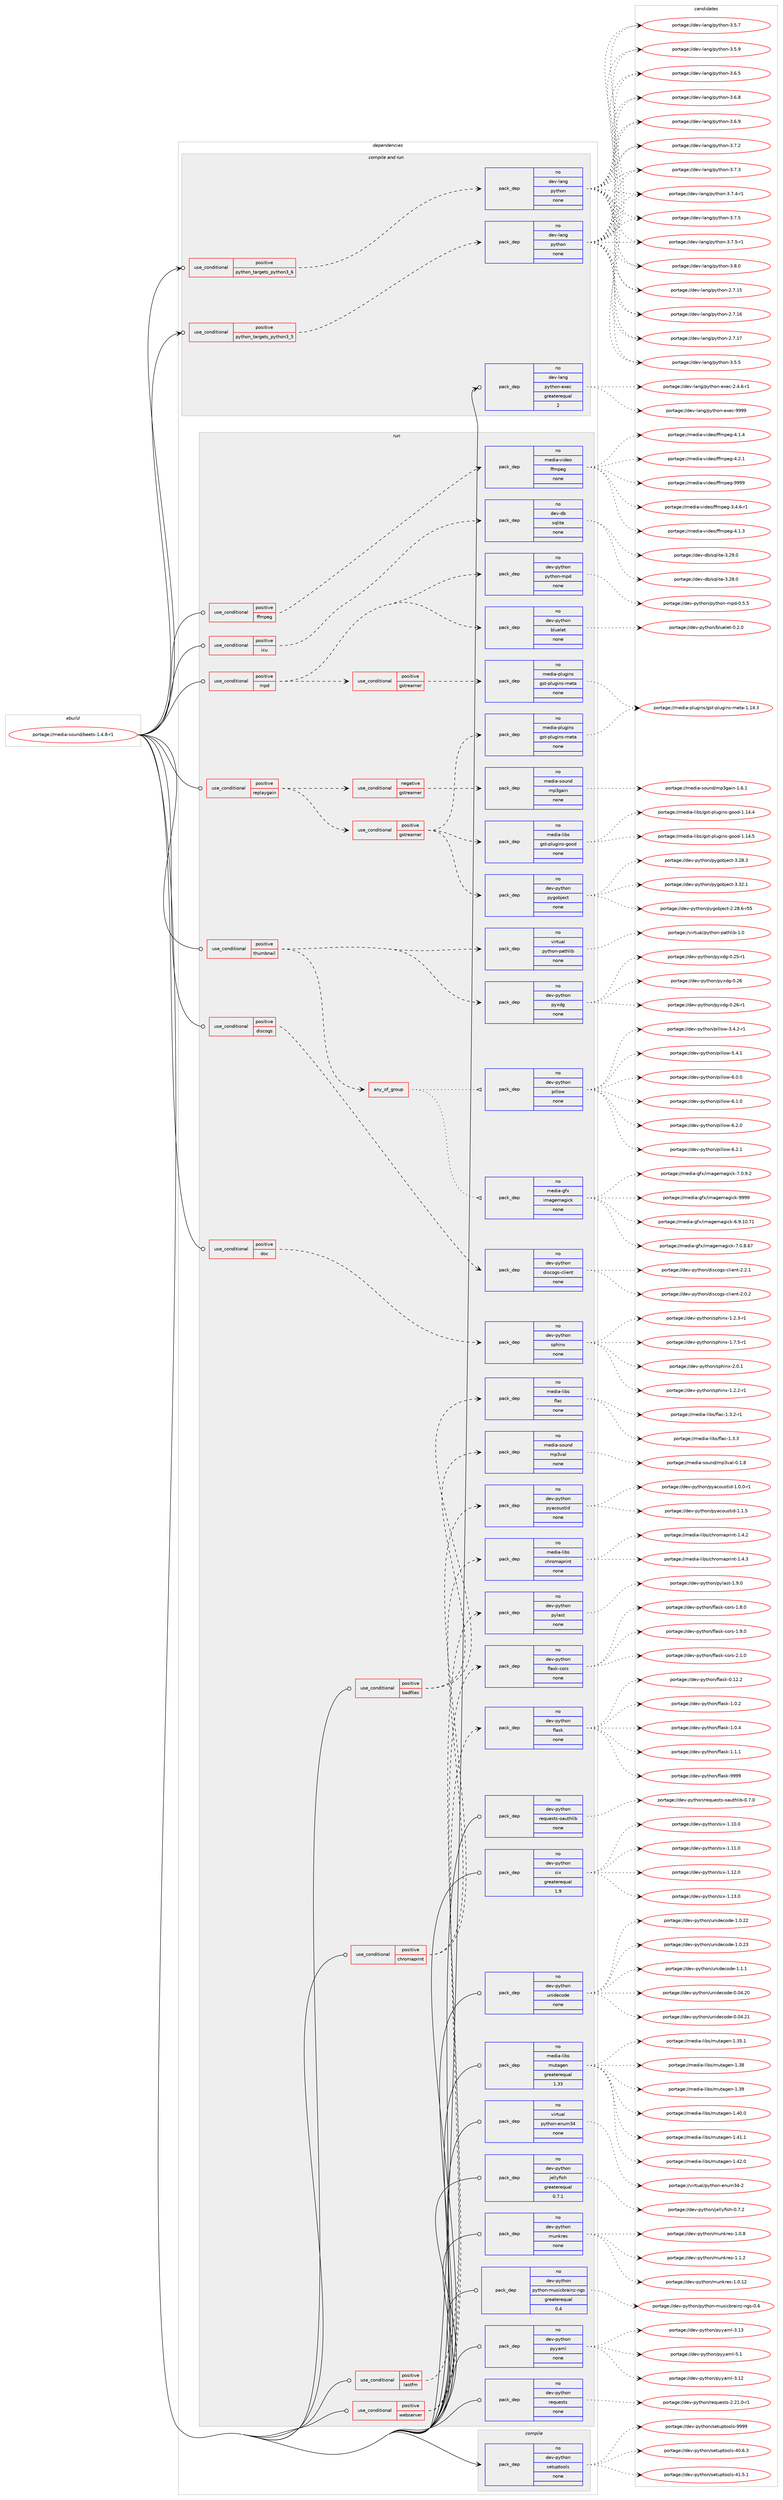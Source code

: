 digraph prolog {

# *************
# Graph options
# *************

newrank=true;
concentrate=true;
compound=true;
graph [rankdir=LR,fontname=Helvetica,fontsize=10,ranksep=1.5];#, ranksep=2.5, nodesep=0.2];
edge  [arrowhead=vee];
node  [fontname=Helvetica,fontsize=10];

# **********
# The ebuild
# **********

subgraph cluster_leftcol {
color=gray;
rank=same;
label=<<i>ebuild</i>>;
id [label="portage://media-sound/beets-1.4.8-r1", color=red, width=4, href="../media-sound/beets-1.4.8-r1.svg"];
}

# ****************
# The dependencies
# ****************

subgraph cluster_midcol {
color=gray;
label=<<i>dependencies</i>>;
subgraph cluster_compile {
fillcolor="#eeeeee";
style=filled;
label=<<i>compile</i>>;
subgraph pack242865 {
dependency330321 [label=<<TABLE BORDER="0" CELLBORDER="1" CELLSPACING="0" CELLPADDING="4" WIDTH="220"><TR><TD ROWSPAN="6" CELLPADDING="30">pack_dep</TD></TR><TR><TD WIDTH="110">no</TD></TR><TR><TD>dev-python</TD></TR><TR><TD>setuptools</TD></TR><TR><TD>none</TD></TR><TR><TD></TD></TR></TABLE>>, shape=none, color=blue];
}
id:e -> dependency330321:w [weight=20,style="solid",arrowhead="vee"];
}
subgraph cluster_compileandrun {
fillcolor="#eeeeee";
style=filled;
label=<<i>compile and run</i>>;
subgraph cond82034 {
dependency330322 [label=<<TABLE BORDER="0" CELLBORDER="1" CELLSPACING="0" CELLPADDING="4"><TR><TD ROWSPAN="3" CELLPADDING="10">use_conditional</TD></TR><TR><TD>positive</TD></TR><TR><TD>python_targets_python3_5</TD></TR></TABLE>>, shape=none, color=red];
subgraph pack242866 {
dependency330323 [label=<<TABLE BORDER="0" CELLBORDER="1" CELLSPACING="0" CELLPADDING="4" WIDTH="220"><TR><TD ROWSPAN="6" CELLPADDING="30">pack_dep</TD></TR><TR><TD WIDTH="110">no</TD></TR><TR><TD>dev-lang</TD></TR><TR><TD>python</TD></TR><TR><TD>none</TD></TR><TR><TD></TD></TR></TABLE>>, shape=none, color=blue];
}
dependency330322:e -> dependency330323:w [weight=20,style="dashed",arrowhead="vee"];
}
id:e -> dependency330322:w [weight=20,style="solid",arrowhead="odotvee"];
subgraph cond82035 {
dependency330324 [label=<<TABLE BORDER="0" CELLBORDER="1" CELLSPACING="0" CELLPADDING="4"><TR><TD ROWSPAN="3" CELLPADDING="10">use_conditional</TD></TR><TR><TD>positive</TD></TR><TR><TD>python_targets_python3_6</TD></TR></TABLE>>, shape=none, color=red];
subgraph pack242867 {
dependency330325 [label=<<TABLE BORDER="0" CELLBORDER="1" CELLSPACING="0" CELLPADDING="4" WIDTH="220"><TR><TD ROWSPAN="6" CELLPADDING="30">pack_dep</TD></TR><TR><TD WIDTH="110">no</TD></TR><TR><TD>dev-lang</TD></TR><TR><TD>python</TD></TR><TR><TD>none</TD></TR><TR><TD></TD></TR></TABLE>>, shape=none, color=blue];
}
dependency330324:e -> dependency330325:w [weight=20,style="dashed",arrowhead="vee"];
}
id:e -> dependency330324:w [weight=20,style="solid",arrowhead="odotvee"];
subgraph pack242868 {
dependency330326 [label=<<TABLE BORDER="0" CELLBORDER="1" CELLSPACING="0" CELLPADDING="4" WIDTH="220"><TR><TD ROWSPAN="6" CELLPADDING="30">pack_dep</TD></TR><TR><TD WIDTH="110">no</TD></TR><TR><TD>dev-lang</TD></TR><TR><TD>python-exec</TD></TR><TR><TD>greaterequal</TD></TR><TR><TD>2</TD></TR></TABLE>>, shape=none, color=blue];
}
id:e -> dependency330326:w [weight=20,style="solid",arrowhead="odotvee"];
}
subgraph cluster_run {
fillcolor="#eeeeee";
style=filled;
label=<<i>run</i>>;
subgraph cond82036 {
dependency330327 [label=<<TABLE BORDER="0" CELLBORDER="1" CELLSPACING="0" CELLPADDING="4"><TR><TD ROWSPAN="3" CELLPADDING="10">use_conditional</TD></TR><TR><TD>positive</TD></TR><TR><TD>badfiles</TD></TR></TABLE>>, shape=none, color=red];
subgraph pack242869 {
dependency330328 [label=<<TABLE BORDER="0" CELLBORDER="1" CELLSPACING="0" CELLPADDING="4" WIDTH="220"><TR><TD ROWSPAN="6" CELLPADDING="30">pack_dep</TD></TR><TR><TD WIDTH="110">no</TD></TR><TR><TD>media-libs</TD></TR><TR><TD>flac</TD></TR><TR><TD>none</TD></TR><TR><TD></TD></TR></TABLE>>, shape=none, color=blue];
}
dependency330327:e -> dependency330328:w [weight=20,style="dashed",arrowhead="vee"];
subgraph pack242870 {
dependency330329 [label=<<TABLE BORDER="0" CELLBORDER="1" CELLSPACING="0" CELLPADDING="4" WIDTH="220"><TR><TD ROWSPAN="6" CELLPADDING="30">pack_dep</TD></TR><TR><TD WIDTH="110">no</TD></TR><TR><TD>media-sound</TD></TR><TR><TD>mp3val</TD></TR><TR><TD>none</TD></TR><TR><TD></TD></TR></TABLE>>, shape=none, color=blue];
}
dependency330327:e -> dependency330329:w [weight=20,style="dashed",arrowhead="vee"];
}
id:e -> dependency330327:w [weight=20,style="solid",arrowhead="odot"];
subgraph cond82037 {
dependency330330 [label=<<TABLE BORDER="0" CELLBORDER="1" CELLSPACING="0" CELLPADDING="4"><TR><TD ROWSPAN="3" CELLPADDING="10">use_conditional</TD></TR><TR><TD>positive</TD></TR><TR><TD>chromaprint</TD></TR></TABLE>>, shape=none, color=red];
subgraph pack242871 {
dependency330331 [label=<<TABLE BORDER="0" CELLBORDER="1" CELLSPACING="0" CELLPADDING="4" WIDTH="220"><TR><TD ROWSPAN="6" CELLPADDING="30">pack_dep</TD></TR><TR><TD WIDTH="110">no</TD></TR><TR><TD>dev-python</TD></TR><TR><TD>pyacoustid</TD></TR><TR><TD>none</TD></TR><TR><TD></TD></TR></TABLE>>, shape=none, color=blue];
}
dependency330330:e -> dependency330331:w [weight=20,style="dashed",arrowhead="vee"];
subgraph pack242872 {
dependency330332 [label=<<TABLE BORDER="0" CELLBORDER="1" CELLSPACING="0" CELLPADDING="4" WIDTH="220"><TR><TD ROWSPAN="6" CELLPADDING="30">pack_dep</TD></TR><TR><TD WIDTH="110">no</TD></TR><TR><TD>media-libs</TD></TR><TR><TD>chromaprint</TD></TR><TR><TD>none</TD></TR><TR><TD></TD></TR></TABLE>>, shape=none, color=blue];
}
dependency330330:e -> dependency330332:w [weight=20,style="dashed",arrowhead="vee"];
}
id:e -> dependency330330:w [weight=20,style="solid",arrowhead="odot"];
subgraph cond82038 {
dependency330333 [label=<<TABLE BORDER="0" CELLBORDER="1" CELLSPACING="0" CELLPADDING="4"><TR><TD ROWSPAN="3" CELLPADDING="10">use_conditional</TD></TR><TR><TD>positive</TD></TR><TR><TD>discogs</TD></TR></TABLE>>, shape=none, color=red];
subgraph pack242873 {
dependency330334 [label=<<TABLE BORDER="0" CELLBORDER="1" CELLSPACING="0" CELLPADDING="4" WIDTH="220"><TR><TD ROWSPAN="6" CELLPADDING="30">pack_dep</TD></TR><TR><TD WIDTH="110">no</TD></TR><TR><TD>dev-python</TD></TR><TR><TD>discogs-client</TD></TR><TR><TD>none</TD></TR><TR><TD></TD></TR></TABLE>>, shape=none, color=blue];
}
dependency330333:e -> dependency330334:w [weight=20,style="dashed",arrowhead="vee"];
}
id:e -> dependency330333:w [weight=20,style="solid",arrowhead="odot"];
subgraph cond82039 {
dependency330335 [label=<<TABLE BORDER="0" CELLBORDER="1" CELLSPACING="0" CELLPADDING="4"><TR><TD ROWSPAN="3" CELLPADDING="10">use_conditional</TD></TR><TR><TD>positive</TD></TR><TR><TD>doc</TD></TR></TABLE>>, shape=none, color=red];
subgraph pack242874 {
dependency330336 [label=<<TABLE BORDER="0" CELLBORDER="1" CELLSPACING="0" CELLPADDING="4" WIDTH="220"><TR><TD ROWSPAN="6" CELLPADDING="30">pack_dep</TD></TR><TR><TD WIDTH="110">no</TD></TR><TR><TD>dev-python</TD></TR><TR><TD>sphinx</TD></TR><TR><TD>none</TD></TR><TR><TD></TD></TR></TABLE>>, shape=none, color=blue];
}
dependency330335:e -> dependency330336:w [weight=20,style="dashed",arrowhead="vee"];
}
id:e -> dependency330335:w [weight=20,style="solid",arrowhead="odot"];
subgraph cond82040 {
dependency330337 [label=<<TABLE BORDER="0" CELLBORDER="1" CELLSPACING="0" CELLPADDING="4"><TR><TD ROWSPAN="3" CELLPADDING="10">use_conditional</TD></TR><TR><TD>positive</TD></TR><TR><TD>ffmpeg</TD></TR></TABLE>>, shape=none, color=red];
subgraph pack242875 {
dependency330338 [label=<<TABLE BORDER="0" CELLBORDER="1" CELLSPACING="0" CELLPADDING="4" WIDTH="220"><TR><TD ROWSPAN="6" CELLPADDING="30">pack_dep</TD></TR><TR><TD WIDTH="110">no</TD></TR><TR><TD>media-video</TD></TR><TR><TD>ffmpeg</TD></TR><TR><TD>none</TD></TR><TR><TD></TD></TR></TABLE>>, shape=none, color=blue];
}
dependency330337:e -> dependency330338:w [weight=20,style="dashed",arrowhead="vee"];
}
id:e -> dependency330337:w [weight=20,style="solid",arrowhead="odot"];
subgraph cond82041 {
dependency330339 [label=<<TABLE BORDER="0" CELLBORDER="1" CELLSPACING="0" CELLPADDING="4"><TR><TD ROWSPAN="3" CELLPADDING="10">use_conditional</TD></TR><TR><TD>positive</TD></TR><TR><TD>icu</TD></TR></TABLE>>, shape=none, color=red];
subgraph pack242876 {
dependency330340 [label=<<TABLE BORDER="0" CELLBORDER="1" CELLSPACING="0" CELLPADDING="4" WIDTH="220"><TR><TD ROWSPAN="6" CELLPADDING="30">pack_dep</TD></TR><TR><TD WIDTH="110">no</TD></TR><TR><TD>dev-db</TD></TR><TR><TD>sqlite</TD></TR><TR><TD>none</TD></TR><TR><TD></TD></TR></TABLE>>, shape=none, color=blue];
}
dependency330339:e -> dependency330340:w [weight=20,style="dashed",arrowhead="vee"];
}
id:e -> dependency330339:w [weight=20,style="solid",arrowhead="odot"];
subgraph cond82042 {
dependency330341 [label=<<TABLE BORDER="0" CELLBORDER="1" CELLSPACING="0" CELLPADDING="4"><TR><TD ROWSPAN="3" CELLPADDING="10">use_conditional</TD></TR><TR><TD>positive</TD></TR><TR><TD>lastfm</TD></TR></TABLE>>, shape=none, color=red];
subgraph pack242877 {
dependency330342 [label=<<TABLE BORDER="0" CELLBORDER="1" CELLSPACING="0" CELLPADDING="4" WIDTH="220"><TR><TD ROWSPAN="6" CELLPADDING="30">pack_dep</TD></TR><TR><TD WIDTH="110">no</TD></TR><TR><TD>dev-python</TD></TR><TR><TD>pylast</TD></TR><TR><TD>none</TD></TR><TR><TD></TD></TR></TABLE>>, shape=none, color=blue];
}
dependency330341:e -> dependency330342:w [weight=20,style="dashed",arrowhead="vee"];
}
id:e -> dependency330341:w [weight=20,style="solid",arrowhead="odot"];
subgraph cond82043 {
dependency330343 [label=<<TABLE BORDER="0" CELLBORDER="1" CELLSPACING="0" CELLPADDING="4"><TR><TD ROWSPAN="3" CELLPADDING="10">use_conditional</TD></TR><TR><TD>positive</TD></TR><TR><TD>mpd</TD></TR></TABLE>>, shape=none, color=red];
subgraph pack242878 {
dependency330344 [label=<<TABLE BORDER="0" CELLBORDER="1" CELLSPACING="0" CELLPADDING="4" WIDTH="220"><TR><TD ROWSPAN="6" CELLPADDING="30">pack_dep</TD></TR><TR><TD WIDTH="110">no</TD></TR><TR><TD>dev-python</TD></TR><TR><TD>bluelet</TD></TR><TR><TD>none</TD></TR><TR><TD></TD></TR></TABLE>>, shape=none, color=blue];
}
dependency330343:e -> dependency330344:w [weight=20,style="dashed",arrowhead="vee"];
subgraph pack242879 {
dependency330345 [label=<<TABLE BORDER="0" CELLBORDER="1" CELLSPACING="0" CELLPADDING="4" WIDTH="220"><TR><TD ROWSPAN="6" CELLPADDING="30">pack_dep</TD></TR><TR><TD WIDTH="110">no</TD></TR><TR><TD>dev-python</TD></TR><TR><TD>python-mpd</TD></TR><TR><TD>none</TD></TR><TR><TD></TD></TR></TABLE>>, shape=none, color=blue];
}
dependency330343:e -> dependency330345:w [weight=20,style="dashed",arrowhead="vee"];
subgraph cond82044 {
dependency330346 [label=<<TABLE BORDER="0" CELLBORDER="1" CELLSPACING="0" CELLPADDING="4"><TR><TD ROWSPAN="3" CELLPADDING="10">use_conditional</TD></TR><TR><TD>positive</TD></TR><TR><TD>gstreamer</TD></TR></TABLE>>, shape=none, color=red];
subgraph pack242880 {
dependency330347 [label=<<TABLE BORDER="0" CELLBORDER="1" CELLSPACING="0" CELLPADDING="4" WIDTH="220"><TR><TD ROWSPAN="6" CELLPADDING="30">pack_dep</TD></TR><TR><TD WIDTH="110">no</TD></TR><TR><TD>media-plugins</TD></TR><TR><TD>gst-plugins-meta</TD></TR><TR><TD>none</TD></TR><TR><TD></TD></TR></TABLE>>, shape=none, color=blue];
}
dependency330346:e -> dependency330347:w [weight=20,style="dashed",arrowhead="vee"];
}
dependency330343:e -> dependency330346:w [weight=20,style="dashed",arrowhead="vee"];
}
id:e -> dependency330343:w [weight=20,style="solid",arrowhead="odot"];
subgraph cond82045 {
dependency330348 [label=<<TABLE BORDER="0" CELLBORDER="1" CELLSPACING="0" CELLPADDING="4"><TR><TD ROWSPAN="3" CELLPADDING="10">use_conditional</TD></TR><TR><TD>positive</TD></TR><TR><TD>replaygain</TD></TR></TABLE>>, shape=none, color=red];
subgraph cond82046 {
dependency330349 [label=<<TABLE BORDER="0" CELLBORDER="1" CELLSPACING="0" CELLPADDING="4"><TR><TD ROWSPAN="3" CELLPADDING="10">use_conditional</TD></TR><TR><TD>positive</TD></TR><TR><TD>gstreamer</TD></TR></TABLE>>, shape=none, color=red];
subgraph pack242881 {
dependency330350 [label=<<TABLE BORDER="0" CELLBORDER="1" CELLSPACING="0" CELLPADDING="4" WIDTH="220"><TR><TD ROWSPAN="6" CELLPADDING="30">pack_dep</TD></TR><TR><TD WIDTH="110">no</TD></TR><TR><TD>dev-python</TD></TR><TR><TD>pygobject</TD></TR><TR><TD>none</TD></TR><TR><TD></TD></TR></TABLE>>, shape=none, color=blue];
}
dependency330349:e -> dependency330350:w [weight=20,style="dashed",arrowhead="vee"];
subgraph pack242882 {
dependency330351 [label=<<TABLE BORDER="0" CELLBORDER="1" CELLSPACING="0" CELLPADDING="4" WIDTH="220"><TR><TD ROWSPAN="6" CELLPADDING="30">pack_dep</TD></TR><TR><TD WIDTH="110">no</TD></TR><TR><TD>media-libs</TD></TR><TR><TD>gst-plugins-good</TD></TR><TR><TD>none</TD></TR><TR><TD></TD></TR></TABLE>>, shape=none, color=blue];
}
dependency330349:e -> dependency330351:w [weight=20,style="dashed",arrowhead="vee"];
subgraph pack242883 {
dependency330352 [label=<<TABLE BORDER="0" CELLBORDER="1" CELLSPACING="0" CELLPADDING="4" WIDTH="220"><TR><TD ROWSPAN="6" CELLPADDING="30">pack_dep</TD></TR><TR><TD WIDTH="110">no</TD></TR><TR><TD>media-plugins</TD></TR><TR><TD>gst-plugins-meta</TD></TR><TR><TD>none</TD></TR><TR><TD></TD></TR></TABLE>>, shape=none, color=blue];
}
dependency330349:e -> dependency330352:w [weight=20,style="dashed",arrowhead="vee"];
}
dependency330348:e -> dependency330349:w [weight=20,style="dashed",arrowhead="vee"];
subgraph cond82047 {
dependency330353 [label=<<TABLE BORDER="0" CELLBORDER="1" CELLSPACING="0" CELLPADDING="4"><TR><TD ROWSPAN="3" CELLPADDING="10">use_conditional</TD></TR><TR><TD>negative</TD></TR><TR><TD>gstreamer</TD></TR></TABLE>>, shape=none, color=red];
subgraph pack242884 {
dependency330354 [label=<<TABLE BORDER="0" CELLBORDER="1" CELLSPACING="0" CELLPADDING="4" WIDTH="220"><TR><TD ROWSPAN="6" CELLPADDING="30">pack_dep</TD></TR><TR><TD WIDTH="110">no</TD></TR><TR><TD>media-sound</TD></TR><TR><TD>mp3gain</TD></TR><TR><TD>none</TD></TR><TR><TD></TD></TR></TABLE>>, shape=none, color=blue];
}
dependency330353:e -> dependency330354:w [weight=20,style="dashed",arrowhead="vee"];
}
dependency330348:e -> dependency330353:w [weight=20,style="dashed",arrowhead="vee"];
}
id:e -> dependency330348:w [weight=20,style="solid",arrowhead="odot"];
subgraph cond82048 {
dependency330355 [label=<<TABLE BORDER="0" CELLBORDER="1" CELLSPACING="0" CELLPADDING="4"><TR><TD ROWSPAN="3" CELLPADDING="10">use_conditional</TD></TR><TR><TD>positive</TD></TR><TR><TD>thumbnail</TD></TR></TABLE>>, shape=none, color=red];
subgraph pack242885 {
dependency330356 [label=<<TABLE BORDER="0" CELLBORDER="1" CELLSPACING="0" CELLPADDING="4" WIDTH="220"><TR><TD ROWSPAN="6" CELLPADDING="30">pack_dep</TD></TR><TR><TD WIDTH="110">no</TD></TR><TR><TD>dev-python</TD></TR><TR><TD>pyxdg</TD></TR><TR><TD>none</TD></TR><TR><TD></TD></TR></TABLE>>, shape=none, color=blue];
}
dependency330355:e -> dependency330356:w [weight=20,style="dashed",arrowhead="vee"];
subgraph pack242886 {
dependency330357 [label=<<TABLE BORDER="0" CELLBORDER="1" CELLSPACING="0" CELLPADDING="4" WIDTH="220"><TR><TD ROWSPAN="6" CELLPADDING="30">pack_dep</TD></TR><TR><TD WIDTH="110">no</TD></TR><TR><TD>virtual</TD></TR><TR><TD>python-pathlib</TD></TR><TR><TD>none</TD></TR><TR><TD></TD></TR></TABLE>>, shape=none, color=blue];
}
dependency330355:e -> dependency330357:w [weight=20,style="dashed",arrowhead="vee"];
subgraph any5279 {
dependency330358 [label=<<TABLE BORDER="0" CELLBORDER="1" CELLSPACING="0" CELLPADDING="4"><TR><TD CELLPADDING="10">any_of_group</TD></TR></TABLE>>, shape=none, color=red];subgraph pack242887 {
dependency330359 [label=<<TABLE BORDER="0" CELLBORDER="1" CELLSPACING="0" CELLPADDING="4" WIDTH="220"><TR><TD ROWSPAN="6" CELLPADDING="30">pack_dep</TD></TR><TR><TD WIDTH="110">no</TD></TR><TR><TD>dev-python</TD></TR><TR><TD>pillow</TD></TR><TR><TD>none</TD></TR><TR><TD></TD></TR></TABLE>>, shape=none, color=blue];
}
dependency330358:e -> dependency330359:w [weight=20,style="dotted",arrowhead="oinv"];
subgraph pack242888 {
dependency330360 [label=<<TABLE BORDER="0" CELLBORDER="1" CELLSPACING="0" CELLPADDING="4" WIDTH="220"><TR><TD ROWSPAN="6" CELLPADDING="30">pack_dep</TD></TR><TR><TD WIDTH="110">no</TD></TR><TR><TD>media-gfx</TD></TR><TR><TD>imagemagick</TD></TR><TR><TD>none</TD></TR><TR><TD></TD></TR></TABLE>>, shape=none, color=blue];
}
dependency330358:e -> dependency330360:w [weight=20,style="dotted",arrowhead="oinv"];
}
dependency330355:e -> dependency330358:w [weight=20,style="dashed",arrowhead="vee"];
}
id:e -> dependency330355:w [weight=20,style="solid",arrowhead="odot"];
subgraph cond82049 {
dependency330361 [label=<<TABLE BORDER="0" CELLBORDER="1" CELLSPACING="0" CELLPADDING="4"><TR><TD ROWSPAN="3" CELLPADDING="10">use_conditional</TD></TR><TR><TD>positive</TD></TR><TR><TD>webserver</TD></TR></TABLE>>, shape=none, color=red];
subgraph pack242889 {
dependency330362 [label=<<TABLE BORDER="0" CELLBORDER="1" CELLSPACING="0" CELLPADDING="4" WIDTH="220"><TR><TD ROWSPAN="6" CELLPADDING="30">pack_dep</TD></TR><TR><TD WIDTH="110">no</TD></TR><TR><TD>dev-python</TD></TR><TR><TD>flask</TD></TR><TR><TD>none</TD></TR><TR><TD></TD></TR></TABLE>>, shape=none, color=blue];
}
dependency330361:e -> dependency330362:w [weight=20,style="dashed",arrowhead="vee"];
subgraph pack242890 {
dependency330363 [label=<<TABLE BORDER="0" CELLBORDER="1" CELLSPACING="0" CELLPADDING="4" WIDTH="220"><TR><TD ROWSPAN="6" CELLPADDING="30">pack_dep</TD></TR><TR><TD WIDTH="110">no</TD></TR><TR><TD>dev-python</TD></TR><TR><TD>flask-cors</TD></TR><TR><TD>none</TD></TR><TR><TD></TD></TR></TABLE>>, shape=none, color=blue];
}
dependency330361:e -> dependency330363:w [weight=20,style="dashed",arrowhead="vee"];
}
id:e -> dependency330361:w [weight=20,style="solid",arrowhead="odot"];
subgraph pack242891 {
dependency330364 [label=<<TABLE BORDER="0" CELLBORDER="1" CELLSPACING="0" CELLPADDING="4" WIDTH="220"><TR><TD ROWSPAN="6" CELLPADDING="30">pack_dep</TD></TR><TR><TD WIDTH="110">no</TD></TR><TR><TD>dev-python</TD></TR><TR><TD>jellyfish</TD></TR><TR><TD>greaterequal</TD></TR><TR><TD>0.7.1</TD></TR></TABLE>>, shape=none, color=blue];
}
id:e -> dependency330364:w [weight=20,style="solid",arrowhead="odot"];
subgraph pack242892 {
dependency330365 [label=<<TABLE BORDER="0" CELLBORDER="1" CELLSPACING="0" CELLPADDING="4" WIDTH="220"><TR><TD ROWSPAN="6" CELLPADDING="30">pack_dep</TD></TR><TR><TD WIDTH="110">no</TD></TR><TR><TD>dev-python</TD></TR><TR><TD>munkres</TD></TR><TR><TD>none</TD></TR><TR><TD></TD></TR></TABLE>>, shape=none, color=blue];
}
id:e -> dependency330365:w [weight=20,style="solid",arrowhead="odot"];
subgraph pack242893 {
dependency330366 [label=<<TABLE BORDER="0" CELLBORDER="1" CELLSPACING="0" CELLPADDING="4" WIDTH="220"><TR><TD ROWSPAN="6" CELLPADDING="30">pack_dep</TD></TR><TR><TD WIDTH="110">no</TD></TR><TR><TD>dev-python</TD></TR><TR><TD>python-musicbrainz-ngs</TD></TR><TR><TD>greaterequal</TD></TR><TR><TD>0.4</TD></TR></TABLE>>, shape=none, color=blue];
}
id:e -> dependency330366:w [weight=20,style="solid",arrowhead="odot"];
subgraph pack242894 {
dependency330367 [label=<<TABLE BORDER="0" CELLBORDER="1" CELLSPACING="0" CELLPADDING="4" WIDTH="220"><TR><TD ROWSPAN="6" CELLPADDING="30">pack_dep</TD></TR><TR><TD WIDTH="110">no</TD></TR><TR><TD>dev-python</TD></TR><TR><TD>pyyaml</TD></TR><TR><TD>none</TD></TR><TR><TD></TD></TR></TABLE>>, shape=none, color=blue];
}
id:e -> dependency330367:w [weight=20,style="solid",arrowhead="odot"];
subgraph pack242895 {
dependency330368 [label=<<TABLE BORDER="0" CELLBORDER="1" CELLSPACING="0" CELLPADDING="4" WIDTH="220"><TR><TD ROWSPAN="6" CELLPADDING="30">pack_dep</TD></TR><TR><TD WIDTH="110">no</TD></TR><TR><TD>dev-python</TD></TR><TR><TD>requests</TD></TR><TR><TD>none</TD></TR><TR><TD></TD></TR></TABLE>>, shape=none, color=blue];
}
id:e -> dependency330368:w [weight=20,style="solid",arrowhead="odot"];
subgraph pack242896 {
dependency330369 [label=<<TABLE BORDER="0" CELLBORDER="1" CELLSPACING="0" CELLPADDING="4" WIDTH="220"><TR><TD ROWSPAN="6" CELLPADDING="30">pack_dep</TD></TR><TR><TD WIDTH="110">no</TD></TR><TR><TD>dev-python</TD></TR><TR><TD>requests-oauthlib</TD></TR><TR><TD>none</TD></TR><TR><TD></TD></TR></TABLE>>, shape=none, color=blue];
}
id:e -> dependency330369:w [weight=20,style="solid",arrowhead="odot"];
subgraph pack242897 {
dependency330370 [label=<<TABLE BORDER="0" CELLBORDER="1" CELLSPACING="0" CELLPADDING="4" WIDTH="220"><TR><TD ROWSPAN="6" CELLPADDING="30">pack_dep</TD></TR><TR><TD WIDTH="110">no</TD></TR><TR><TD>dev-python</TD></TR><TR><TD>six</TD></TR><TR><TD>greaterequal</TD></TR><TR><TD>1.9</TD></TR></TABLE>>, shape=none, color=blue];
}
id:e -> dependency330370:w [weight=20,style="solid",arrowhead="odot"];
subgraph pack242898 {
dependency330371 [label=<<TABLE BORDER="0" CELLBORDER="1" CELLSPACING="0" CELLPADDING="4" WIDTH="220"><TR><TD ROWSPAN="6" CELLPADDING="30">pack_dep</TD></TR><TR><TD WIDTH="110">no</TD></TR><TR><TD>dev-python</TD></TR><TR><TD>unidecode</TD></TR><TR><TD>none</TD></TR><TR><TD></TD></TR></TABLE>>, shape=none, color=blue];
}
id:e -> dependency330371:w [weight=20,style="solid",arrowhead="odot"];
subgraph pack242899 {
dependency330372 [label=<<TABLE BORDER="0" CELLBORDER="1" CELLSPACING="0" CELLPADDING="4" WIDTH="220"><TR><TD ROWSPAN="6" CELLPADDING="30">pack_dep</TD></TR><TR><TD WIDTH="110">no</TD></TR><TR><TD>media-libs</TD></TR><TR><TD>mutagen</TD></TR><TR><TD>greaterequal</TD></TR><TR><TD>1.33</TD></TR></TABLE>>, shape=none, color=blue];
}
id:e -> dependency330372:w [weight=20,style="solid",arrowhead="odot"];
subgraph pack242900 {
dependency330373 [label=<<TABLE BORDER="0" CELLBORDER="1" CELLSPACING="0" CELLPADDING="4" WIDTH="220"><TR><TD ROWSPAN="6" CELLPADDING="30">pack_dep</TD></TR><TR><TD WIDTH="110">no</TD></TR><TR><TD>virtual</TD></TR><TR><TD>python-enum34</TD></TR><TR><TD>none</TD></TR><TR><TD></TD></TR></TABLE>>, shape=none, color=blue];
}
id:e -> dependency330373:w [weight=20,style="solid",arrowhead="odot"];
}
}

# **************
# The candidates
# **************

subgraph cluster_choices {
rank=same;
color=gray;
label=<<i>candidates</i>>;

subgraph choice242865 {
color=black;
nodesep=1;
choiceportage100101118451121211161041111104711510111611711211611111110811545524846544651 [label="portage://dev-python/setuptools-40.6.3", color=red, width=4,href="../dev-python/setuptools-40.6.3.svg"];
choiceportage100101118451121211161041111104711510111611711211611111110811545524946534649 [label="portage://dev-python/setuptools-41.5.1", color=red, width=4,href="../dev-python/setuptools-41.5.1.svg"];
choiceportage10010111845112121116104111110471151011161171121161111111081154557575757 [label="portage://dev-python/setuptools-9999", color=red, width=4,href="../dev-python/setuptools-9999.svg"];
dependency330321:e -> choiceportage100101118451121211161041111104711510111611711211611111110811545524846544651:w [style=dotted,weight="100"];
dependency330321:e -> choiceportage100101118451121211161041111104711510111611711211611111110811545524946534649:w [style=dotted,weight="100"];
dependency330321:e -> choiceportage10010111845112121116104111110471151011161171121161111111081154557575757:w [style=dotted,weight="100"];
}
subgraph choice242866 {
color=black;
nodesep=1;
choiceportage10010111845108971101034711212111610411111045504655464953 [label="portage://dev-lang/python-2.7.15", color=red, width=4,href="../dev-lang/python-2.7.15.svg"];
choiceportage10010111845108971101034711212111610411111045504655464954 [label="portage://dev-lang/python-2.7.16", color=red, width=4,href="../dev-lang/python-2.7.16.svg"];
choiceportage10010111845108971101034711212111610411111045504655464955 [label="portage://dev-lang/python-2.7.17", color=red, width=4,href="../dev-lang/python-2.7.17.svg"];
choiceportage100101118451089711010347112121116104111110455146534653 [label="portage://dev-lang/python-3.5.5", color=red, width=4,href="../dev-lang/python-3.5.5.svg"];
choiceportage100101118451089711010347112121116104111110455146534655 [label="portage://dev-lang/python-3.5.7", color=red, width=4,href="../dev-lang/python-3.5.7.svg"];
choiceportage100101118451089711010347112121116104111110455146534657 [label="portage://dev-lang/python-3.5.9", color=red, width=4,href="../dev-lang/python-3.5.9.svg"];
choiceportage100101118451089711010347112121116104111110455146544653 [label="portage://dev-lang/python-3.6.5", color=red, width=4,href="../dev-lang/python-3.6.5.svg"];
choiceportage100101118451089711010347112121116104111110455146544656 [label="portage://dev-lang/python-3.6.8", color=red, width=4,href="../dev-lang/python-3.6.8.svg"];
choiceportage100101118451089711010347112121116104111110455146544657 [label="portage://dev-lang/python-3.6.9", color=red, width=4,href="../dev-lang/python-3.6.9.svg"];
choiceportage100101118451089711010347112121116104111110455146554650 [label="portage://dev-lang/python-3.7.2", color=red, width=4,href="../dev-lang/python-3.7.2.svg"];
choiceportage100101118451089711010347112121116104111110455146554651 [label="portage://dev-lang/python-3.7.3", color=red, width=4,href="../dev-lang/python-3.7.3.svg"];
choiceportage1001011184510897110103471121211161041111104551465546524511449 [label="portage://dev-lang/python-3.7.4-r1", color=red, width=4,href="../dev-lang/python-3.7.4-r1.svg"];
choiceportage100101118451089711010347112121116104111110455146554653 [label="portage://dev-lang/python-3.7.5", color=red, width=4,href="../dev-lang/python-3.7.5.svg"];
choiceportage1001011184510897110103471121211161041111104551465546534511449 [label="portage://dev-lang/python-3.7.5-r1", color=red, width=4,href="../dev-lang/python-3.7.5-r1.svg"];
choiceportage100101118451089711010347112121116104111110455146564648 [label="portage://dev-lang/python-3.8.0", color=red, width=4,href="../dev-lang/python-3.8.0.svg"];
dependency330323:e -> choiceportage10010111845108971101034711212111610411111045504655464953:w [style=dotted,weight="100"];
dependency330323:e -> choiceportage10010111845108971101034711212111610411111045504655464954:w [style=dotted,weight="100"];
dependency330323:e -> choiceportage10010111845108971101034711212111610411111045504655464955:w [style=dotted,weight="100"];
dependency330323:e -> choiceportage100101118451089711010347112121116104111110455146534653:w [style=dotted,weight="100"];
dependency330323:e -> choiceportage100101118451089711010347112121116104111110455146534655:w [style=dotted,weight="100"];
dependency330323:e -> choiceportage100101118451089711010347112121116104111110455146534657:w [style=dotted,weight="100"];
dependency330323:e -> choiceportage100101118451089711010347112121116104111110455146544653:w [style=dotted,weight="100"];
dependency330323:e -> choiceportage100101118451089711010347112121116104111110455146544656:w [style=dotted,weight="100"];
dependency330323:e -> choiceportage100101118451089711010347112121116104111110455146544657:w [style=dotted,weight="100"];
dependency330323:e -> choiceportage100101118451089711010347112121116104111110455146554650:w [style=dotted,weight="100"];
dependency330323:e -> choiceportage100101118451089711010347112121116104111110455146554651:w [style=dotted,weight="100"];
dependency330323:e -> choiceportage1001011184510897110103471121211161041111104551465546524511449:w [style=dotted,weight="100"];
dependency330323:e -> choiceportage100101118451089711010347112121116104111110455146554653:w [style=dotted,weight="100"];
dependency330323:e -> choiceportage1001011184510897110103471121211161041111104551465546534511449:w [style=dotted,weight="100"];
dependency330323:e -> choiceportage100101118451089711010347112121116104111110455146564648:w [style=dotted,weight="100"];
}
subgraph choice242867 {
color=black;
nodesep=1;
choiceportage10010111845108971101034711212111610411111045504655464953 [label="portage://dev-lang/python-2.7.15", color=red, width=4,href="../dev-lang/python-2.7.15.svg"];
choiceportage10010111845108971101034711212111610411111045504655464954 [label="portage://dev-lang/python-2.7.16", color=red, width=4,href="../dev-lang/python-2.7.16.svg"];
choiceportage10010111845108971101034711212111610411111045504655464955 [label="portage://dev-lang/python-2.7.17", color=red, width=4,href="../dev-lang/python-2.7.17.svg"];
choiceportage100101118451089711010347112121116104111110455146534653 [label="portage://dev-lang/python-3.5.5", color=red, width=4,href="../dev-lang/python-3.5.5.svg"];
choiceportage100101118451089711010347112121116104111110455146534655 [label="portage://dev-lang/python-3.5.7", color=red, width=4,href="../dev-lang/python-3.5.7.svg"];
choiceportage100101118451089711010347112121116104111110455146534657 [label="portage://dev-lang/python-3.5.9", color=red, width=4,href="../dev-lang/python-3.5.9.svg"];
choiceportage100101118451089711010347112121116104111110455146544653 [label="portage://dev-lang/python-3.6.5", color=red, width=4,href="../dev-lang/python-3.6.5.svg"];
choiceportage100101118451089711010347112121116104111110455146544656 [label="portage://dev-lang/python-3.6.8", color=red, width=4,href="../dev-lang/python-3.6.8.svg"];
choiceportage100101118451089711010347112121116104111110455146544657 [label="portage://dev-lang/python-3.6.9", color=red, width=4,href="../dev-lang/python-3.6.9.svg"];
choiceportage100101118451089711010347112121116104111110455146554650 [label="portage://dev-lang/python-3.7.2", color=red, width=4,href="../dev-lang/python-3.7.2.svg"];
choiceportage100101118451089711010347112121116104111110455146554651 [label="portage://dev-lang/python-3.7.3", color=red, width=4,href="../dev-lang/python-3.7.3.svg"];
choiceportage1001011184510897110103471121211161041111104551465546524511449 [label="portage://dev-lang/python-3.7.4-r1", color=red, width=4,href="../dev-lang/python-3.7.4-r1.svg"];
choiceportage100101118451089711010347112121116104111110455146554653 [label="portage://dev-lang/python-3.7.5", color=red, width=4,href="../dev-lang/python-3.7.5.svg"];
choiceportage1001011184510897110103471121211161041111104551465546534511449 [label="portage://dev-lang/python-3.7.5-r1", color=red, width=4,href="../dev-lang/python-3.7.5-r1.svg"];
choiceportage100101118451089711010347112121116104111110455146564648 [label="portage://dev-lang/python-3.8.0", color=red, width=4,href="../dev-lang/python-3.8.0.svg"];
dependency330325:e -> choiceportage10010111845108971101034711212111610411111045504655464953:w [style=dotted,weight="100"];
dependency330325:e -> choiceportage10010111845108971101034711212111610411111045504655464954:w [style=dotted,weight="100"];
dependency330325:e -> choiceportage10010111845108971101034711212111610411111045504655464955:w [style=dotted,weight="100"];
dependency330325:e -> choiceportage100101118451089711010347112121116104111110455146534653:w [style=dotted,weight="100"];
dependency330325:e -> choiceportage100101118451089711010347112121116104111110455146534655:w [style=dotted,weight="100"];
dependency330325:e -> choiceportage100101118451089711010347112121116104111110455146534657:w [style=dotted,weight="100"];
dependency330325:e -> choiceportage100101118451089711010347112121116104111110455146544653:w [style=dotted,weight="100"];
dependency330325:e -> choiceportage100101118451089711010347112121116104111110455146544656:w [style=dotted,weight="100"];
dependency330325:e -> choiceportage100101118451089711010347112121116104111110455146544657:w [style=dotted,weight="100"];
dependency330325:e -> choiceportage100101118451089711010347112121116104111110455146554650:w [style=dotted,weight="100"];
dependency330325:e -> choiceportage100101118451089711010347112121116104111110455146554651:w [style=dotted,weight="100"];
dependency330325:e -> choiceportage1001011184510897110103471121211161041111104551465546524511449:w [style=dotted,weight="100"];
dependency330325:e -> choiceportage100101118451089711010347112121116104111110455146554653:w [style=dotted,weight="100"];
dependency330325:e -> choiceportage1001011184510897110103471121211161041111104551465546534511449:w [style=dotted,weight="100"];
dependency330325:e -> choiceportage100101118451089711010347112121116104111110455146564648:w [style=dotted,weight="100"];
}
subgraph choice242868 {
color=black;
nodesep=1;
choiceportage10010111845108971101034711212111610411111045101120101994550465246544511449 [label="portage://dev-lang/python-exec-2.4.6-r1", color=red, width=4,href="../dev-lang/python-exec-2.4.6-r1.svg"];
choiceportage10010111845108971101034711212111610411111045101120101994557575757 [label="portage://dev-lang/python-exec-9999", color=red, width=4,href="../dev-lang/python-exec-9999.svg"];
dependency330326:e -> choiceportage10010111845108971101034711212111610411111045101120101994550465246544511449:w [style=dotted,weight="100"];
dependency330326:e -> choiceportage10010111845108971101034711212111610411111045101120101994557575757:w [style=dotted,weight="100"];
}
subgraph choice242869 {
color=black;
nodesep=1;
choiceportage1091011001059745108105981154710210897994549465146504511449 [label="portage://media-libs/flac-1.3.2-r1", color=red, width=4,href="../media-libs/flac-1.3.2-r1.svg"];
choiceportage109101100105974510810598115471021089799454946514651 [label="portage://media-libs/flac-1.3.3", color=red, width=4,href="../media-libs/flac-1.3.3.svg"];
dependency330328:e -> choiceportage1091011001059745108105981154710210897994549465146504511449:w [style=dotted,weight="100"];
dependency330328:e -> choiceportage109101100105974510810598115471021089799454946514651:w [style=dotted,weight="100"];
}
subgraph choice242870 {
color=black;
nodesep=1;
choiceportage1091011001059745115111117110100471091125111897108454846494656 [label="portage://media-sound/mp3val-0.1.8", color=red, width=4,href="../media-sound/mp3val-0.1.8.svg"];
dependency330329:e -> choiceportage1091011001059745115111117110100471091125111897108454846494656:w [style=dotted,weight="100"];
}
subgraph choice242871 {
color=black;
nodesep=1;
choiceportage100101118451121211161041111104711212197991111171151161051004549464846484511449 [label="portage://dev-python/pyacoustid-1.0.0-r1", color=red, width=4,href="../dev-python/pyacoustid-1.0.0-r1.svg"];
choiceportage10010111845112121116104111110471121219799111117115116105100454946494653 [label="portage://dev-python/pyacoustid-1.1.5", color=red, width=4,href="../dev-python/pyacoustid-1.1.5.svg"];
dependency330331:e -> choiceportage100101118451121211161041111104711212197991111171151161051004549464846484511449:w [style=dotted,weight="100"];
dependency330331:e -> choiceportage10010111845112121116104111110471121219799111117115116105100454946494653:w [style=dotted,weight="100"];
}
subgraph choice242872 {
color=black;
nodesep=1;
choiceportage109101100105974510810598115479910411411110997112114105110116454946524650 [label="portage://media-libs/chromaprint-1.4.2", color=red, width=4,href="../media-libs/chromaprint-1.4.2.svg"];
choiceportage109101100105974510810598115479910411411110997112114105110116454946524651 [label="portage://media-libs/chromaprint-1.4.3", color=red, width=4,href="../media-libs/chromaprint-1.4.3.svg"];
dependency330332:e -> choiceportage109101100105974510810598115479910411411110997112114105110116454946524650:w [style=dotted,weight="100"];
dependency330332:e -> choiceportage109101100105974510810598115479910411411110997112114105110116454946524651:w [style=dotted,weight="100"];
}
subgraph choice242873 {
color=black;
nodesep=1;
choiceportage1001011184511212111610411111047100105115991111031154599108105101110116455046484650 [label="portage://dev-python/discogs-client-2.0.2", color=red, width=4,href="../dev-python/discogs-client-2.0.2.svg"];
choiceportage1001011184511212111610411111047100105115991111031154599108105101110116455046504649 [label="portage://dev-python/discogs-client-2.2.1", color=red, width=4,href="../dev-python/discogs-client-2.2.1.svg"];
dependency330334:e -> choiceportage1001011184511212111610411111047100105115991111031154599108105101110116455046484650:w [style=dotted,weight="100"];
dependency330334:e -> choiceportage1001011184511212111610411111047100105115991111031154599108105101110116455046504649:w [style=dotted,weight="100"];
}
subgraph choice242874 {
color=black;
nodesep=1;
choiceportage10010111845112121116104111110471151121041051101204549465046504511449 [label="portage://dev-python/sphinx-1.2.2-r1", color=red, width=4,href="../dev-python/sphinx-1.2.2-r1.svg"];
choiceportage10010111845112121116104111110471151121041051101204549465046514511449 [label="portage://dev-python/sphinx-1.2.3-r1", color=red, width=4,href="../dev-python/sphinx-1.2.3-r1.svg"];
choiceportage10010111845112121116104111110471151121041051101204549465546534511449 [label="portage://dev-python/sphinx-1.7.5-r1", color=red, width=4,href="../dev-python/sphinx-1.7.5-r1.svg"];
choiceportage1001011184511212111610411111047115112104105110120455046484649 [label="portage://dev-python/sphinx-2.0.1", color=red, width=4,href="../dev-python/sphinx-2.0.1.svg"];
dependency330336:e -> choiceportage10010111845112121116104111110471151121041051101204549465046504511449:w [style=dotted,weight="100"];
dependency330336:e -> choiceportage10010111845112121116104111110471151121041051101204549465046514511449:w [style=dotted,weight="100"];
dependency330336:e -> choiceportage10010111845112121116104111110471151121041051101204549465546534511449:w [style=dotted,weight="100"];
dependency330336:e -> choiceportage1001011184511212111610411111047115112104105110120455046484649:w [style=dotted,weight="100"];
}
subgraph choice242875 {
color=black;
nodesep=1;
choiceportage1091011001059745118105100101111471021021091121011034551465246544511449 [label="portage://media-video/ffmpeg-3.4.6-r1", color=red, width=4,href="../media-video/ffmpeg-3.4.6-r1.svg"];
choiceportage109101100105974511810510010111147102102109112101103455246494651 [label="portage://media-video/ffmpeg-4.1.3", color=red, width=4,href="../media-video/ffmpeg-4.1.3.svg"];
choiceportage109101100105974511810510010111147102102109112101103455246494652 [label="portage://media-video/ffmpeg-4.1.4", color=red, width=4,href="../media-video/ffmpeg-4.1.4.svg"];
choiceportage109101100105974511810510010111147102102109112101103455246504649 [label="portage://media-video/ffmpeg-4.2.1", color=red, width=4,href="../media-video/ffmpeg-4.2.1.svg"];
choiceportage1091011001059745118105100101111471021021091121011034557575757 [label="portage://media-video/ffmpeg-9999", color=red, width=4,href="../media-video/ffmpeg-9999.svg"];
dependency330338:e -> choiceportage1091011001059745118105100101111471021021091121011034551465246544511449:w [style=dotted,weight="100"];
dependency330338:e -> choiceportage109101100105974511810510010111147102102109112101103455246494651:w [style=dotted,weight="100"];
dependency330338:e -> choiceportage109101100105974511810510010111147102102109112101103455246494652:w [style=dotted,weight="100"];
dependency330338:e -> choiceportage109101100105974511810510010111147102102109112101103455246504649:w [style=dotted,weight="100"];
dependency330338:e -> choiceportage1091011001059745118105100101111471021021091121011034557575757:w [style=dotted,weight="100"];
}
subgraph choice242876 {
color=black;
nodesep=1;
choiceportage10010111845100984711511310810511610145514650564648 [label="portage://dev-db/sqlite-3.28.0", color=red, width=4,href="../dev-db/sqlite-3.28.0.svg"];
choiceportage10010111845100984711511310810511610145514650574648 [label="portage://dev-db/sqlite-3.29.0", color=red, width=4,href="../dev-db/sqlite-3.29.0.svg"];
dependency330340:e -> choiceportage10010111845100984711511310810511610145514650564648:w [style=dotted,weight="100"];
dependency330340:e -> choiceportage10010111845100984711511310810511610145514650574648:w [style=dotted,weight="100"];
}
subgraph choice242877 {
color=black;
nodesep=1;
choiceportage100101118451121211161041111104711212110897115116454946574648 [label="portage://dev-python/pylast-1.9.0", color=red, width=4,href="../dev-python/pylast-1.9.0.svg"];
dependency330342:e -> choiceportage100101118451121211161041111104711212110897115116454946574648:w [style=dotted,weight="100"];
}
subgraph choice242878 {
color=black;
nodesep=1;
choiceportage100101118451121211161041111104798108117101108101116454846504648 [label="portage://dev-python/bluelet-0.2.0", color=red, width=4,href="../dev-python/bluelet-0.2.0.svg"];
dependency330344:e -> choiceportage100101118451121211161041111104798108117101108101116454846504648:w [style=dotted,weight="100"];
}
subgraph choice242879 {
color=black;
nodesep=1;
choiceportage100101118451121211161041111104711212111610411111045109112100454846534653 [label="portage://dev-python/python-mpd-0.5.5", color=red, width=4,href="../dev-python/python-mpd-0.5.5.svg"];
dependency330345:e -> choiceportage100101118451121211161041111104711212111610411111045109112100454846534653:w [style=dotted,weight="100"];
}
subgraph choice242880 {
color=black;
nodesep=1;
choiceportage10910110010597451121081171031051101154710311511645112108117103105110115451091011169745494649524651 [label="portage://media-plugins/gst-plugins-meta-1.14.3", color=red, width=4,href="../media-plugins/gst-plugins-meta-1.14.3.svg"];
dependency330347:e -> choiceportage10910110010597451121081171031051101154710311511645112108117103105110115451091011169745494649524651:w [style=dotted,weight="100"];
}
subgraph choice242881 {
color=black;
nodesep=1;
choiceportage1001011184511212111610411111047112121103111981061019911645504650564654451145353 [label="portage://dev-python/pygobject-2.28.6-r55", color=red, width=4,href="../dev-python/pygobject-2.28.6-r55.svg"];
choiceportage1001011184511212111610411111047112121103111981061019911645514650564651 [label="portage://dev-python/pygobject-3.28.3", color=red, width=4,href="../dev-python/pygobject-3.28.3.svg"];
choiceportage1001011184511212111610411111047112121103111981061019911645514651504649 [label="portage://dev-python/pygobject-3.32.1", color=red, width=4,href="../dev-python/pygobject-3.32.1.svg"];
dependency330350:e -> choiceportage1001011184511212111610411111047112121103111981061019911645504650564654451145353:w [style=dotted,weight="100"];
dependency330350:e -> choiceportage1001011184511212111610411111047112121103111981061019911645514650564651:w [style=dotted,weight="100"];
dependency330350:e -> choiceportage1001011184511212111610411111047112121103111981061019911645514651504649:w [style=dotted,weight="100"];
}
subgraph choice242882 {
color=black;
nodesep=1;
choiceportage10910110010597451081059811547103115116451121081171031051101154510311111110045494649524652 [label="portage://media-libs/gst-plugins-good-1.14.4", color=red, width=4,href="../media-libs/gst-plugins-good-1.14.4.svg"];
choiceportage10910110010597451081059811547103115116451121081171031051101154510311111110045494649524653 [label="portage://media-libs/gst-plugins-good-1.14.5", color=red, width=4,href="../media-libs/gst-plugins-good-1.14.5.svg"];
dependency330351:e -> choiceportage10910110010597451081059811547103115116451121081171031051101154510311111110045494649524652:w [style=dotted,weight="100"];
dependency330351:e -> choiceportage10910110010597451081059811547103115116451121081171031051101154510311111110045494649524653:w [style=dotted,weight="100"];
}
subgraph choice242883 {
color=black;
nodesep=1;
choiceportage10910110010597451121081171031051101154710311511645112108117103105110115451091011169745494649524651 [label="portage://media-plugins/gst-plugins-meta-1.14.3", color=red, width=4,href="../media-plugins/gst-plugins-meta-1.14.3.svg"];
dependency330352:e -> choiceportage10910110010597451121081171031051101154710311511645112108117103105110115451091011169745494649524651:w [style=dotted,weight="100"];
}
subgraph choice242884 {
color=black;
nodesep=1;
choiceportage1091011001059745115111117110100471091125110397105110454946544649 [label="portage://media-sound/mp3gain-1.6.1", color=red, width=4,href="../media-sound/mp3gain-1.6.1.svg"];
dependency330354:e -> choiceportage1091011001059745115111117110100471091125110397105110454946544649:w [style=dotted,weight="100"];
}
subgraph choice242885 {
color=black;
nodesep=1;
choiceportage100101118451121211161041111104711212112010010345484650534511449 [label="portage://dev-python/pyxdg-0.25-r1", color=red, width=4,href="../dev-python/pyxdg-0.25-r1.svg"];
choiceportage10010111845112121116104111110471121211201001034548465054 [label="portage://dev-python/pyxdg-0.26", color=red, width=4,href="../dev-python/pyxdg-0.26.svg"];
choiceportage100101118451121211161041111104711212112010010345484650544511449 [label="portage://dev-python/pyxdg-0.26-r1", color=red, width=4,href="../dev-python/pyxdg-0.26-r1.svg"];
dependency330356:e -> choiceportage100101118451121211161041111104711212112010010345484650534511449:w [style=dotted,weight="100"];
dependency330356:e -> choiceportage10010111845112121116104111110471121211201001034548465054:w [style=dotted,weight="100"];
dependency330356:e -> choiceportage100101118451121211161041111104711212112010010345484650544511449:w [style=dotted,weight="100"];
}
subgraph choice242886 {
color=black;
nodesep=1;
choiceportage118105114116117971084711212111610411111045112971161041081059845494648 [label="portage://virtual/python-pathlib-1.0", color=red, width=4,href="../virtual/python-pathlib-1.0.svg"];
dependency330357:e -> choiceportage118105114116117971084711212111610411111045112971161041081059845494648:w [style=dotted,weight="100"];
}
subgraph choice242887 {
color=black;
nodesep=1;
choiceportage10010111845112121116104111110471121051081081111194551465246504511449 [label="portage://dev-python/pillow-3.4.2-r1", color=red, width=4,href="../dev-python/pillow-3.4.2-r1.svg"];
choiceportage1001011184511212111610411111047112105108108111119455346524649 [label="portage://dev-python/pillow-5.4.1", color=red, width=4,href="../dev-python/pillow-5.4.1.svg"];
choiceportage1001011184511212111610411111047112105108108111119455446484648 [label="portage://dev-python/pillow-6.0.0", color=red, width=4,href="../dev-python/pillow-6.0.0.svg"];
choiceportage1001011184511212111610411111047112105108108111119455446494648 [label="portage://dev-python/pillow-6.1.0", color=red, width=4,href="../dev-python/pillow-6.1.0.svg"];
choiceportage1001011184511212111610411111047112105108108111119455446504648 [label="portage://dev-python/pillow-6.2.0", color=red, width=4,href="../dev-python/pillow-6.2.0.svg"];
choiceportage1001011184511212111610411111047112105108108111119455446504649 [label="portage://dev-python/pillow-6.2.1", color=red, width=4,href="../dev-python/pillow-6.2.1.svg"];
dependency330359:e -> choiceportage10010111845112121116104111110471121051081081111194551465246504511449:w [style=dotted,weight="100"];
dependency330359:e -> choiceportage1001011184511212111610411111047112105108108111119455346524649:w [style=dotted,weight="100"];
dependency330359:e -> choiceportage1001011184511212111610411111047112105108108111119455446484648:w [style=dotted,weight="100"];
dependency330359:e -> choiceportage1001011184511212111610411111047112105108108111119455446494648:w [style=dotted,weight="100"];
dependency330359:e -> choiceportage1001011184511212111610411111047112105108108111119455446504648:w [style=dotted,weight="100"];
dependency330359:e -> choiceportage1001011184511212111610411111047112105108108111119455446504649:w [style=dotted,weight="100"];
}
subgraph choice242888 {
color=black;
nodesep=1;
choiceportage10910110010597451031021204710510997103101109971031059910745544657464948465549 [label="portage://media-gfx/imagemagick-6.9.10.71", color=red, width=4,href="../media-gfx/imagemagick-6.9.10.71.svg"];
choiceportage109101100105974510310212047105109971031011099710310599107455546484656465455 [label="portage://media-gfx/imagemagick-7.0.8.67", color=red, width=4,href="../media-gfx/imagemagick-7.0.8.67.svg"];
choiceportage1091011001059745103102120471051099710310110997103105991074555464846574650 [label="portage://media-gfx/imagemagick-7.0.9.2", color=red, width=4,href="../media-gfx/imagemagick-7.0.9.2.svg"];
choiceportage1091011001059745103102120471051099710310110997103105991074557575757 [label="portage://media-gfx/imagemagick-9999", color=red, width=4,href="../media-gfx/imagemagick-9999.svg"];
dependency330360:e -> choiceportage10910110010597451031021204710510997103101109971031059910745544657464948465549:w [style=dotted,weight="100"];
dependency330360:e -> choiceportage109101100105974510310212047105109971031011099710310599107455546484656465455:w [style=dotted,weight="100"];
dependency330360:e -> choiceportage1091011001059745103102120471051099710310110997103105991074555464846574650:w [style=dotted,weight="100"];
dependency330360:e -> choiceportage1091011001059745103102120471051099710310110997103105991074557575757:w [style=dotted,weight="100"];
}
subgraph choice242889 {
color=black;
nodesep=1;
choiceportage10010111845112121116104111110471021089711510745484649504650 [label="portage://dev-python/flask-0.12.2", color=red, width=4,href="../dev-python/flask-0.12.2.svg"];
choiceportage100101118451121211161041111104710210897115107454946484650 [label="portage://dev-python/flask-1.0.2", color=red, width=4,href="../dev-python/flask-1.0.2.svg"];
choiceportage100101118451121211161041111104710210897115107454946484652 [label="portage://dev-python/flask-1.0.4", color=red, width=4,href="../dev-python/flask-1.0.4.svg"];
choiceportage100101118451121211161041111104710210897115107454946494649 [label="portage://dev-python/flask-1.1.1", color=red, width=4,href="../dev-python/flask-1.1.1.svg"];
choiceportage1001011184511212111610411111047102108971151074557575757 [label="portage://dev-python/flask-9999", color=red, width=4,href="../dev-python/flask-9999.svg"];
dependency330362:e -> choiceportage10010111845112121116104111110471021089711510745484649504650:w [style=dotted,weight="100"];
dependency330362:e -> choiceportage100101118451121211161041111104710210897115107454946484650:w [style=dotted,weight="100"];
dependency330362:e -> choiceportage100101118451121211161041111104710210897115107454946484652:w [style=dotted,weight="100"];
dependency330362:e -> choiceportage100101118451121211161041111104710210897115107454946494649:w [style=dotted,weight="100"];
dependency330362:e -> choiceportage1001011184511212111610411111047102108971151074557575757:w [style=dotted,weight="100"];
}
subgraph choice242890 {
color=black;
nodesep=1;
choiceportage1001011184511212111610411111047102108971151074599111114115454946564648 [label="portage://dev-python/flask-cors-1.8.0", color=red, width=4,href="../dev-python/flask-cors-1.8.0.svg"];
choiceportage1001011184511212111610411111047102108971151074599111114115454946574648 [label="portage://dev-python/flask-cors-1.9.0", color=red, width=4,href="../dev-python/flask-cors-1.9.0.svg"];
choiceportage1001011184511212111610411111047102108971151074599111114115455046494648 [label="portage://dev-python/flask-cors-2.1.0", color=red, width=4,href="../dev-python/flask-cors-2.1.0.svg"];
dependency330363:e -> choiceportage1001011184511212111610411111047102108971151074599111114115454946564648:w [style=dotted,weight="100"];
dependency330363:e -> choiceportage1001011184511212111610411111047102108971151074599111114115454946574648:w [style=dotted,weight="100"];
dependency330363:e -> choiceportage1001011184511212111610411111047102108971151074599111114115455046494648:w [style=dotted,weight="100"];
}
subgraph choice242891 {
color=black;
nodesep=1;
choiceportage1001011184511212111610411111047106101108108121102105115104454846554650 [label="portage://dev-python/jellyfish-0.7.2", color=red, width=4,href="../dev-python/jellyfish-0.7.2.svg"];
dependency330364:e -> choiceportage1001011184511212111610411111047106101108108121102105115104454846554650:w [style=dotted,weight="100"];
}
subgraph choice242892 {
color=black;
nodesep=1;
choiceportage100101118451121211161041111104710911711010711410111545494648464950 [label="portage://dev-python/munkres-1.0.12", color=red, width=4,href="../dev-python/munkres-1.0.12.svg"];
choiceportage1001011184511212111610411111047109117110107114101115454946484656 [label="portage://dev-python/munkres-1.0.8", color=red, width=4,href="../dev-python/munkres-1.0.8.svg"];
choiceportage1001011184511212111610411111047109117110107114101115454946494650 [label="portage://dev-python/munkres-1.1.2", color=red, width=4,href="../dev-python/munkres-1.1.2.svg"];
dependency330365:e -> choiceportage100101118451121211161041111104710911711010711410111545494648464950:w [style=dotted,weight="100"];
dependency330365:e -> choiceportage1001011184511212111610411111047109117110107114101115454946484656:w [style=dotted,weight="100"];
dependency330365:e -> choiceportage1001011184511212111610411111047109117110107114101115454946494650:w [style=dotted,weight="100"];
}
subgraph choice242893 {
color=black;
nodesep=1;
choiceportage1001011184511212111610411111047112121116104111110451091171151059998114971051101224511010311545484654 [label="portage://dev-python/python-musicbrainz-ngs-0.6", color=red, width=4,href="../dev-python/python-musicbrainz-ngs-0.6.svg"];
dependency330366:e -> choiceportage1001011184511212111610411111047112121116104111110451091171151059998114971051101224511010311545484654:w [style=dotted,weight="100"];
}
subgraph choice242894 {
color=black;
nodesep=1;
choiceportage1001011184511212111610411111047112121121971091084551464950 [label="portage://dev-python/pyyaml-3.12", color=red, width=4,href="../dev-python/pyyaml-3.12.svg"];
choiceportage1001011184511212111610411111047112121121971091084551464951 [label="portage://dev-python/pyyaml-3.13", color=red, width=4,href="../dev-python/pyyaml-3.13.svg"];
choiceportage10010111845112121116104111110471121211219710910845534649 [label="portage://dev-python/pyyaml-5.1", color=red, width=4,href="../dev-python/pyyaml-5.1.svg"];
dependency330367:e -> choiceportage1001011184511212111610411111047112121121971091084551464950:w [style=dotted,weight="100"];
dependency330367:e -> choiceportage1001011184511212111610411111047112121121971091084551464951:w [style=dotted,weight="100"];
dependency330367:e -> choiceportage10010111845112121116104111110471121211219710910845534649:w [style=dotted,weight="100"];
}
subgraph choice242895 {
color=black;
nodesep=1;
choiceportage1001011184511212111610411111047114101113117101115116115455046504946484511449 [label="portage://dev-python/requests-2.21.0-r1", color=red, width=4,href="../dev-python/requests-2.21.0-r1.svg"];
dependency330368:e -> choiceportage1001011184511212111610411111047114101113117101115116115455046504946484511449:w [style=dotted,weight="100"];
}
subgraph choice242896 {
color=black;
nodesep=1;
choiceportage1001011184511212111610411111047114101113117101115116115451119711711610410810598454846554648 [label="portage://dev-python/requests-oauthlib-0.7.0", color=red, width=4,href="../dev-python/requests-oauthlib-0.7.0.svg"];
dependency330369:e -> choiceportage1001011184511212111610411111047114101113117101115116115451119711711610410810598454846554648:w [style=dotted,weight="100"];
}
subgraph choice242897 {
color=black;
nodesep=1;
choiceportage100101118451121211161041111104711510512045494649484648 [label="portage://dev-python/six-1.10.0", color=red, width=4,href="../dev-python/six-1.10.0.svg"];
choiceportage100101118451121211161041111104711510512045494649494648 [label="portage://dev-python/six-1.11.0", color=red, width=4,href="../dev-python/six-1.11.0.svg"];
choiceportage100101118451121211161041111104711510512045494649504648 [label="portage://dev-python/six-1.12.0", color=red, width=4,href="../dev-python/six-1.12.0.svg"];
choiceportage100101118451121211161041111104711510512045494649514648 [label="portage://dev-python/six-1.13.0", color=red, width=4,href="../dev-python/six-1.13.0.svg"];
dependency330370:e -> choiceportage100101118451121211161041111104711510512045494649484648:w [style=dotted,weight="100"];
dependency330370:e -> choiceportage100101118451121211161041111104711510512045494649494648:w [style=dotted,weight="100"];
dependency330370:e -> choiceportage100101118451121211161041111104711510512045494649504648:w [style=dotted,weight="100"];
dependency330370:e -> choiceportage100101118451121211161041111104711510512045494649514648:w [style=dotted,weight="100"];
}
subgraph choice242898 {
color=black;
nodesep=1;
choiceportage1001011184511212111610411111047117110105100101991111001014548464852465048 [label="portage://dev-python/unidecode-0.04.20", color=red, width=4,href="../dev-python/unidecode-0.04.20.svg"];
choiceportage1001011184511212111610411111047117110105100101991111001014548464852465049 [label="portage://dev-python/unidecode-0.04.21", color=red, width=4,href="../dev-python/unidecode-0.04.21.svg"];
choiceportage10010111845112121116104111110471171101051001019911110010145494648465050 [label="portage://dev-python/unidecode-1.0.22", color=red, width=4,href="../dev-python/unidecode-1.0.22.svg"];
choiceportage10010111845112121116104111110471171101051001019911110010145494648465051 [label="portage://dev-python/unidecode-1.0.23", color=red, width=4,href="../dev-python/unidecode-1.0.23.svg"];
choiceportage100101118451121211161041111104711711010510010199111100101454946494649 [label="portage://dev-python/unidecode-1.1.1", color=red, width=4,href="../dev-python/unidecode-1.1.1.svg"];
dependency330371:e -> choiceportage1001011184511212111610411111047117110105100101991111001014548464852465048:w [style=dotted,weight="100"];
dependency330371:e -> choiceportage1001011184511212111610411111047117110105100101991111001014548464852465049:w [style=dotted,weight="100"];
dependency330371:e -> choiceportage10010111845112121116104111110471171101051001019911110010145494648465050:w [style=dotted,weight="100"];
dependency330371:e -> choiceportage10010111845112121116104111110471171101051001019911110010145494648465051:w [style=dotted,weight="100"];
dependency330371:e -> choiceportage100101118451121211161041111104711711010510010199111100101454946494649:w [style=dotted,weight="100"];
}
subgraph choice242899 {
color=black;
nodesep=1;
choiceportage109101100105974510810598115471091171169710310111045494651534649 [label="portage://media-libs/mutagen-1.35.1", color=red, width=4,href="../media-libs/mutagen-1.35.1.svg"];
choiceportage10910110010597451081059811547109117116971031011104549465156 [label="portage://media-libs/mutagen-1.38", color=red, width=4,href="../media-libs/mutagen-1.38.svg"];
choiceportage10910110010597451081059811547109117116971031011104549465157 [label="portage://media-libs/mutagen-1.39", color=red, width=4,href="../media-libs/mutagen-1.39.svg"];
choiceportage109101100105974510810598115471091171169710310111045494652484648 [label="portage://media-libs/mutagen-1.40.0", color=red, width=4,href="../media-libs/mutagen-1.40.0.svg"];
choiceportage109101100105974510810598115471091171169710310111045494652494649 [label="portage://media-libs/mutagen-1.41.1", color=red, width=4,href="../media-libs/mutagen-1.41.1.svg"];
choiceportage109101100105974510810598115471091171169710310111045494652504648 [label="portage://media-libs/mutagen-1.42.0", color=red, width=4,href="../media-libs/mutagen-1.42.0.svg"];
dependency330372:e -> choiceportage109101100105974510810598115471091171169710310111045494651534649:w [style=dotted,weight="100"];
dependency330372:e -> choiceportage10910110010597451081059811547109117116971031011104549465156:w [style=dotted,weight="100"];
dependency330372:e -> choiceportage10910110010597451081059811547109117116971031011104549465157:w [style=dotted,weight="100"];
dependency330372:e -> choiceportage109101100105974510810598115471091171169710310111045494652484648:w [style=dotted,weight="100"];
dependency330372:e -> choiceportage109101100105974510810598115471091171169710310111045494652494649:w [style=dotted,weight="100"];
dependency330372:e -> choiceportage109101100105974510810598115471091171169710310111045494652504648:w [style=dotted,weight="100"];
}
subgraph choice242900 {
color=black;
nodesep=1;
choiceportage11810511411611797108471121211161041111104510111011710951524550 [label="portage://virtual/python-enum34-2", color=red, width=4,href="../virtual/python-enum34-2.svg"];
dependency330373:e -> choiceportage11810511411611797108471121211161041111104510111011710951524550:w [style=dotted,weight="100"];
}
}

}
